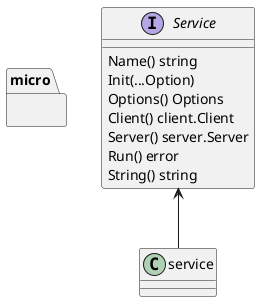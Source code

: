 @startuml
interface Service {
	Name() string
	Init(...Option)
	Options() Options
	Client() client.Client
	Server() server.Server
	Run() error
	String() string
}
class service

package micro {
    Service <-- service
}



@enduml